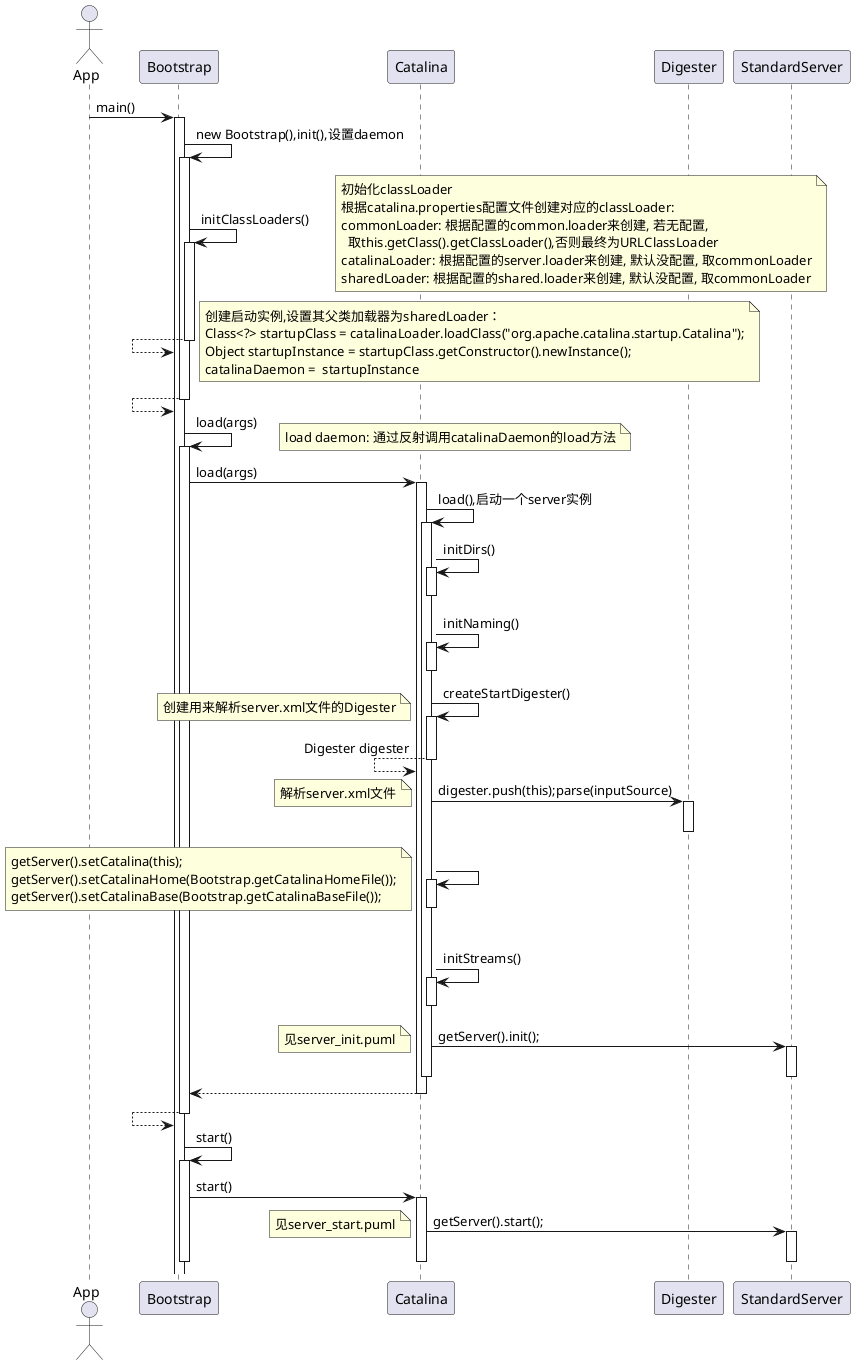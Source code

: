 @startuml

actor App
App -> Bootstrap++: main()
  Bootstrap -> Bootstrap++: new Bootstrap(),init(),设置daemon
    Bootstrap -> Bootstrap++: initClassLoaders()
    note right
    初始化classLoader
    根据catalina.properties配置文件创建对应的classLoader:
    commonLoader: 根据配置的common.loader来创建, 若无配置,
      取this.getClass().getClassLoader(),否则最终为URLClassLoader
    catalinaLoader: 根据配置的server.loader来创建, 默认没配置, 取commonLoader
    sharedLoader: 根据配置的shared.loader来创建, 默认没配置, 取commonLoader
    end note
    Bootstrap <-- Bootstrap--

  note right
  创建启动实例,设置其父类加载器为sharedLoader：
  Class<?> startupClass = catalinaLoader.loadClass("org.apache.catalina.startup.Catalina");
  Object startupInstance = startupClass.getConstructor().newInstance();
  catalinaDaemon =  startupInstance
  end note
  Bootstrap <-- Bootstrap--

    Bootstrap -> Bootstrap++: load(args)
        note right
        load daemon: 通过反射调用catalinaDaemon的load方法
        end note

        Bootstrap -> Catalina++: load(args)
            Catalina -> Catalina++: load(),启动一个server实例
                Catalina -> Catalina++: initDirs()
                deactivate Catalina

                Catalina -> Catalina++: initNaming()
                deactivate Catalina

                Catalina -> Catalina++:  createStartDigester()
                    note left
                    创建用来解析server.xml文件的Digester
                    end note
                Catalina <-- Catalina--:  Digester digester

                Catalina -> Digester++: digester.push(this);parse(inputSource)
                    note left
                    解析server.xml文件
                    end note
                deactivate Digester

                Catalina -> Catalina++
                    note left
                    getServer().setCatalina(this);
                    getServer().setCatalinaHome(Bootstrap.getCatalinaHomeFile());
                    getServer().setCatalinaBase(Bootstrap.getCatalinaBaseFile());
                    end note
                deactivate Catalina

                Catalina -> Catalina++: initStreams()
                deactivate Catalina

                Catalina -> StandardServer++: getServer().init();
                    note left
                    见server_init.puml
                    end note
                deactivate StandardServer
            deactivate Catalina
        Bootstrap <-- Catalina--
    Bootstrap <-- Bootstrap--

    Bootstrap -> Bootstrap++: start()
        Bootstrap -> Catalina++: start()
            Catalina -> StandardServer++: getServer().start();
                note left
                见server_start.puml
                end note
            deactivate StandardServer
        deactivate Catalina
    deactivate Bootstrap
@enduml